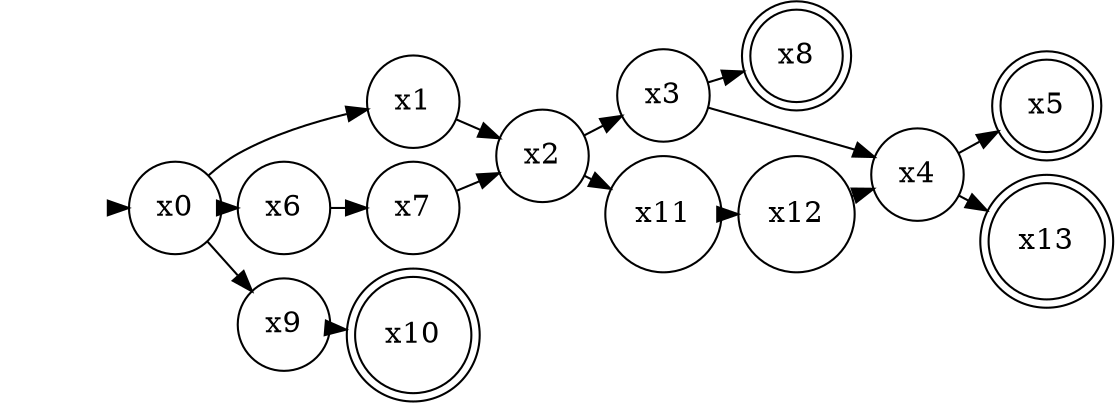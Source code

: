 digraph a {
rankdir=LR;
# splines = ortho
ratio=fill
graph [pad="0.01", nodesep="0.1", ranksep="0.01"];
node [shape=circle];
margin=0;
{rank =same;}
# size="11.7,8.3!";
init [style=invis]
init -> x0
x5 [shape=doublecircle];
x8 [shape=doublecircle];
x13 [shape=doublecircle];
x10 [shape=doublecircle];

x0 -> x1 [texlbl="\scriptsize ⬆2,\{1\}"]
x1 -> x2 [texlbl="\scriptsize ⬇1⬆3,\{1\}"]
x2 -> x3 [texlbl="\scriptsize ⬇2⬇3,\{1\}"]
x3 -> x4 [texlbl="\scriptsize ⬆3,\{1\}"]
x4 -> x5 [texlbl="\scriptsize ⬆1⬇3,\{1\}"]
x0 -> x6 [texlbl="\scriptsize ⬇1,\{2,4\}"]
x6 -> x7 [texlbl="\scriptsize ⬆1⬆2,\{2,4\}"]
x7 -> x2 [texlbl="\scriptsize ⬇1⬆3,\{2,4\}"]
x3 -> x8 [texlbl="\scriptsize ⬆1,\{2\}"]
x0 -> x9 [texlbl="\scriptsize ⬇1⬆2⬆3,\{3\}"]
x9 -> x10 [texlbl="\scriptsize ⬆1⬇2⬇3,\{3\}"]
x2 -> x11 [texlbl="\scriptsize ⬆1,\{4\}"]
x11 -> x12 [texlbl="\scriptsize ⬇1⬇2⬇3,\{4\}"]
x12 -> x4 [texlbl="\scriptsize ⬆3,\{4\}"]
x4 -> x13 [texlbl="\scriptsize ⬆1⬆2⬇3,\{4\}"]

}
